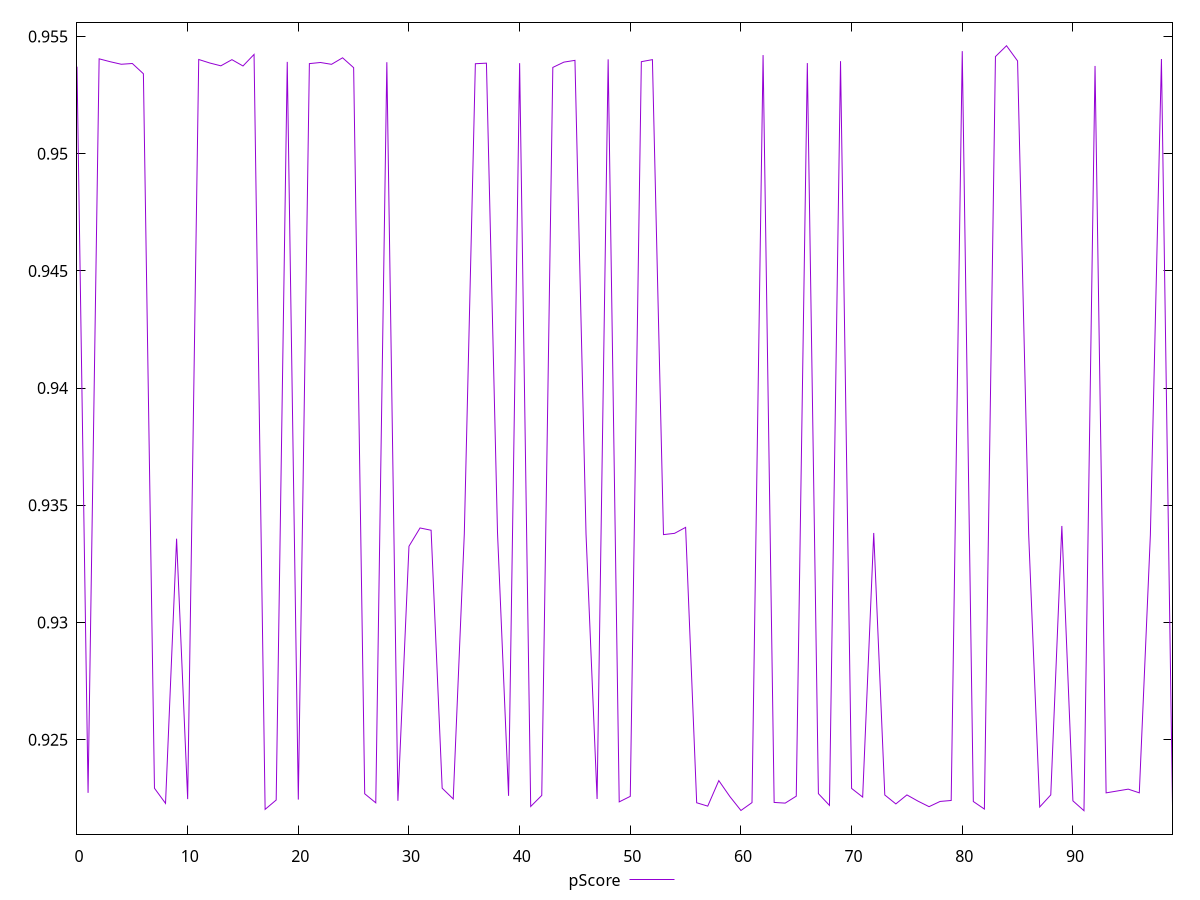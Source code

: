 reset

$pScore <<EOF
0 0.9537173273961996
1 0.9227282083074404
2 0.9540515311343392
3 0.9539278561446634
4 0.9538196264434577
5 0.9538518778600598
6 0.9534144390166058
7 0.9229262198464474
8 0.9222801323407304
9 0.9335757175081421
10 0.9224625810236282
11 0.9540233491611516
12 0.9538730482399675
13 0.9537529897175441
14 0.9540157164486782
15 0.9537462655554734
16 0.9542390903036193
17 0.9220246481595568
18 0.9224233319294481
19 0.9539215440339573
20 0.9224406603365515
21 0.9538472296346718
22 0.9538948430559613
23 0.9538168807662184
24 0.9540953037643976
25 0.9536735485334288
26 0.9226899173055558
27 0.9223041764733668
28 0.9539077162391276
29 0.9223907196868015
30 0.9332525757561881
31 0.9340327047990181
32 0.9339351431376071
33 0.9229280986208881
34 0.9224696803846846
35 0.9337758770645669
36 0.9538426044870623
37 0.9538664513697666
38 0.9338444276179911
39 0.9226006184252735
40 0.9538673504457323
41 0.9221475115442307
42 0.9226200986811155
43 0.9536846097022997
44 0.953910680382202
45 0.9539862271897084
46 0.9337762084611894
47 0.9224686830397005
48 0.9540286974308565
49 0.9223439844285418
50 0.9225799584832732
51 0.9539297345094482
52 0.9540168351841156
53 0.9337488723322779
54 0.9338031205381828
55 0.9340575030717753
56 0.9223064564494188
57 0.9221626221605268
58 0.9232515775386065
59 0.9225714990604261
60 0.921977401205242
61 0.9223132804397414
62 0.9542106755957163
63 0.9223202770554408
64 0.9222914472598321
65 0.9225883075581958
66 0.9538702577749103
67 0.9226956098542485
68 0.9221950417321481
69 0.9539522479577467
70 0.9229183052395455
71 0.9225492259686203
72 0.9338187780195152
73 0.9226385095414961
74 0.922257421213533
75 0.9226412078258076
76 0.9223761199734943
77 0.9221403491940278
78 0.9223630748533858
79 0.9224039194543403
80 0.954380470606766
81 0.922359970570744
82 0.9220377945419644
83 0.9541469740424946
84 0.9546101949472406
85 0.953960306858605
86 0.9337888728815442
87 0.922125503905044
88 0.9226420235762582
89 0.9341192963644132
90 0.9223884331764312
91 0.9219679058503829
92 0.9537466280905413
93 0.9227288040740187
94 0.9228083089828577
95 0.9228875664431013
96 0.9227295331008258
97 0.9337278724091334
98 0.9540424101238034
99 0.9221817206801509
EOF

set key outside below
set xrange [0:99]
set yrange [0.9209679058503829:0.9556101949472406]
set trange [0.9209679058503829:0.9556101949472406]
set terminal svg size 640, 500 enhanced background rgb 'white'
set output "reprap/first-meaningful-paint/samples/pages+cached+nointeractive/pScore/values.svg"

plot $pScore title "pScore" with line

reset
